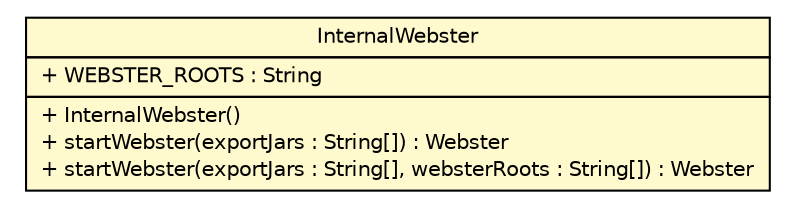 #!/usr/local/bin/dot
#
# Class diagram 
# Generated by UMLGraph version R5_6 (http://www.umlgraph.org/)
#

digraph G {
	edge [fontname="Helvetica",fontsize=10,labelfontname="Helvetica",labelfontsize=10];
	node [fontname="Helvetica",fontsize=10,shape=plaintext];
	nodesep=0.25;
	ranksep=0.5;
	// sorcer.tools.webster.InternalWebster
	c248272 [label=<<table title="sorcer.tools.webster.InternalWebster" border="0" cellborder="1" cellspacing="0" cellpadding="2" port="p" bgcolor="lemonChiffon" href="./InternalWebster.html">
		<tr><td><table border="0" cellspacing="0" cellpadding="1">
<tr><td align="center" balign="center"> InternalWebster </td></tr>
		</table></td></tr>
		<tr><td><table border="0" cellspacing="0" cellpadding="1">
<tr><td align="left" balign="left"> + WEBSTER_ROOTS : String </td></tr>
		</table></td></tr>
		<tr><td><table border="0" cellspacing="0" cellpadding="1">
<tr><td align="left" balign="left"> + InternalWebster() </td></tr>
<tr><td align="left" balign="left"> + startWebster(exportJars : String[]) : Webster </td></tr>
<tr><td align="left" balign="left"> + startWebster(exportJars : String[], websterRoots : String[]) : Webster </td></tr>
		</table></td></tr>
		</table>>, URL="./InternalWebster.html", fontname="Helvetica", fontcolor="black", fontsize=10.0];
}

